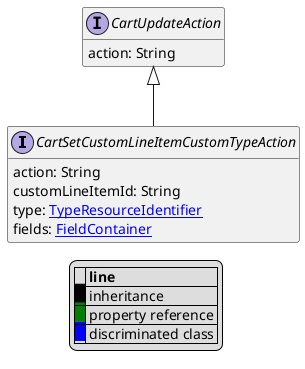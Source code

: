 @startuml

hide empty fields
hide empty methods
legend
|= |= line |
|<back:black>   </back>| inheritance |
|<back:green>   </back>| property reference |
|<back:blue>   </back>| discriminated class |
endlegend
interface CartSetCustomLineItemCustomTypeAction [[CartSetCustomLineItemCustomTypeAction.svg]] extends CartUpdateAction {
    action: String
    customLineItemId: String
    type: [[TypeResourceIdentifier.svg TypeResourceIdentifier]]
    fields: [[FieldContainer.svg FieldContainer]]
}
interface CartUpdateAction [[CartUpdateAction.svg]]  {
    action: String
}





@enduml
